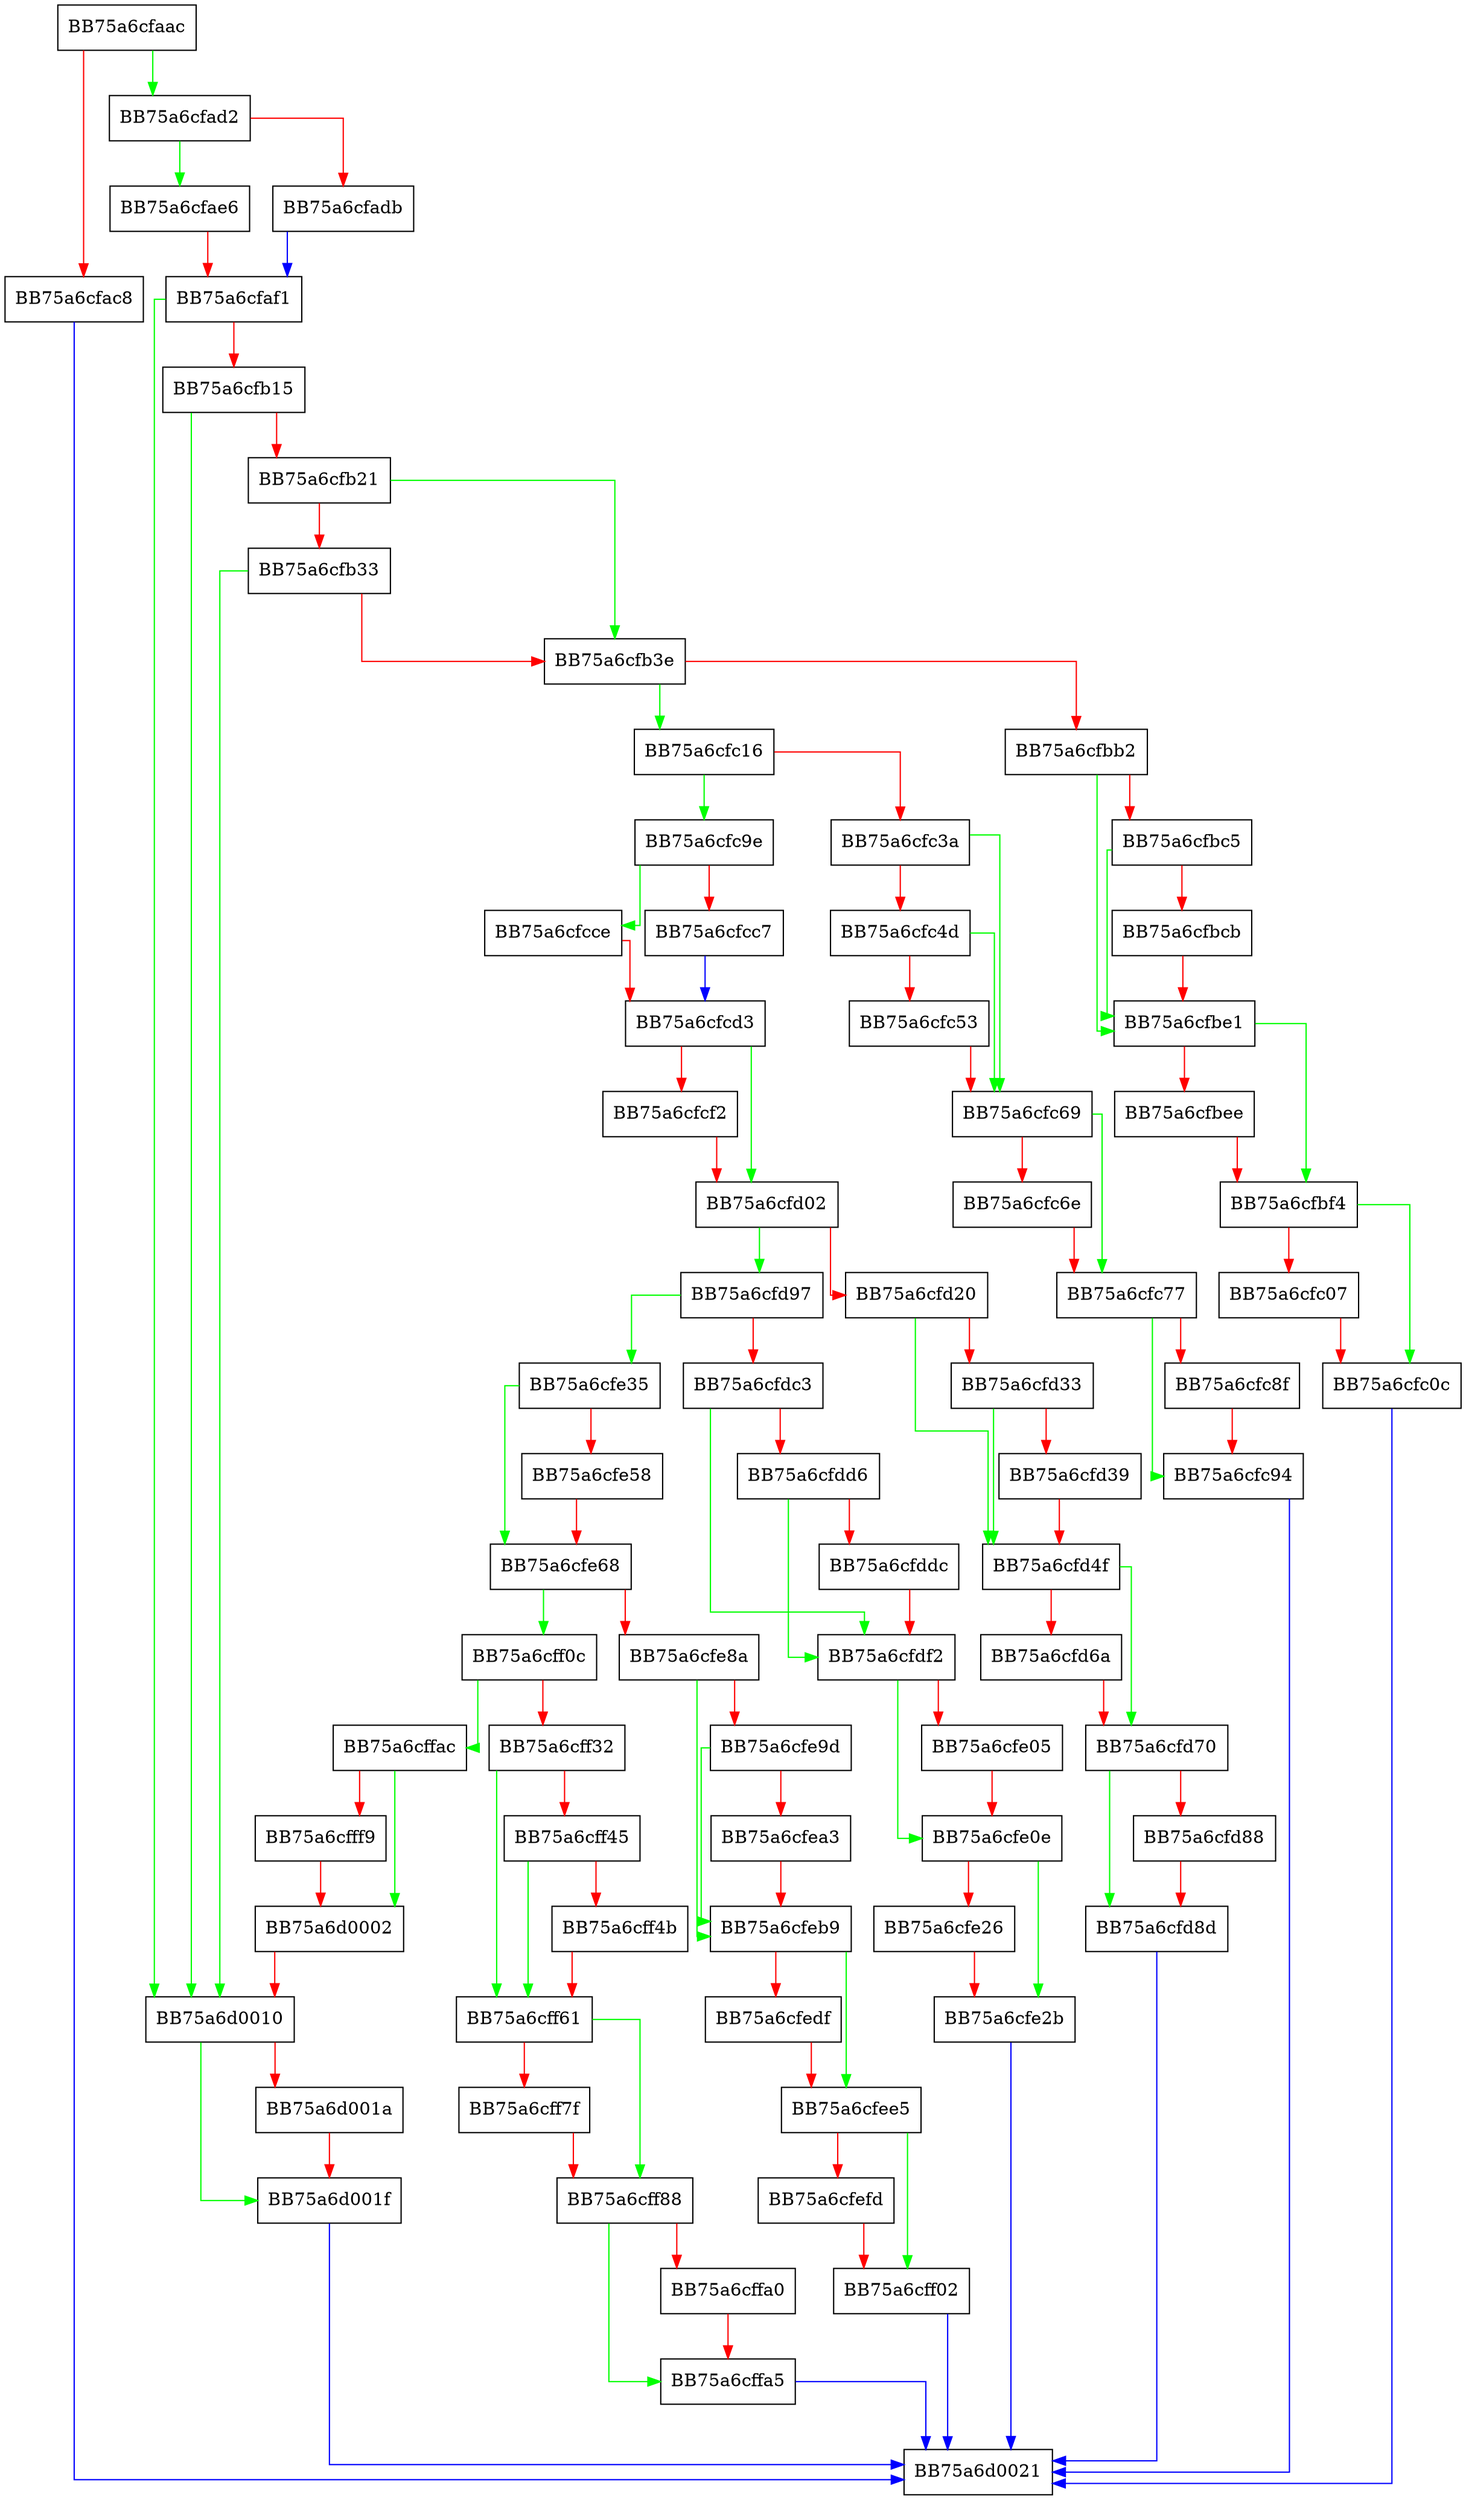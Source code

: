 digraph PersistInit {
  node [shape="box"];
  graph [splines=ortho];
  BB75a6cfaac -> BB75a6cfad2 [color="green"];
  BB75a6cfaac -> BB75a6cfac8 [color="red"];
  BB75a6cfac8 -> BB75a6d0021 [color="blue"];
  BB75a6cfad2 -> BB75a6cfae6 [color="green"];
  BB75a6cfad2 -> BB75a6cfadb [color="red"];
  BB75a6cfadb -> BB75a6cfaf1 [color="blue"];
  BB75a6cfae6 -> BB75a6cfaf1 [color="red"];
  BB75a6cfaf1 -> BB75a6d0010 [color="green"];
  BB75a6cfaf1 -> BB75a6cfb15 [color="red"];
  BB75a6cfb15 -> BB75a6d0010 [color="green"];
  BB75a6cfb15 -> BB75a6cfb21 [color="red"];
  BB75a6cfb21 -> BB75a6cfb3e [color="green"];
  BB75a6cfb21 -> BB75a6cfb33 [color="red"];
  BB75a6cfb33 -> BB75a6d0010 [color="green"];
  BB75a6cfb33 -> BB75a6cfb3e [color="red"];
  BB75a6cfb3e -> BB75a6cfc16 [color="green"];
  BB75a6cfb3e -> BB75a6cfbb2 [color="red"];
  BB75a6cfbb2 -> BB75a6cfbe1 [color="green"];
  BB75a6cfbb2 -> BB75a6cfbc5 [color="red"];
  BB75a6cfbc5 -> BB75a6cfbe1 [color="green"];
  BB75a6cfbc5 -> BB75a6cfbcb [color="red"];
  BB75a6cfbcb -> BB75a6cfbe1 [color="red"];
  BB75a6cfbe1 -> BB75a6cfbf4 [color="green"];
  BB75a6cfbe1 -> BB75a6cfbee [color="red"];
  BB75a6cfbee -> BB75a6cfbf4 [color="red"];
  BB75a6cfbf4 -> BB75a6cfc0c [color="green"];
  BB75a6cfbf4 -> BB75a6cfc07 [color="red"];
  BB75a6cfc07 -> BB75a6cfc0c [color="red"];
  BB75a6cfc0c -> BB75a6d0021 [color="blue"];
  BB75a6cfc16 -> BB75a6cfc9e [color="green"];
  BB75a6cfc16 -> BB75a6cfc3a [color="red"];
  BB75a6cfc3a -> BB75a6cfc69 [color="green"];
  BB75a6cfc3a -> BB75a6cfc4d [color="red"];
  BB75a6cfc4d -> BB75a6cfc69 [color="green"];
  BB75a6cfc4d -> BB75a6cfc53 [color="red"];
  BB75a6cfc53 -> BB75a6cfc69 [color="red"];
  BB75a6cfc69 -> BB75a6cfc77 [color="green"];
  BB75a6cfc69 -> BB75a6cfc6e [color="red"];
  BB75a6cfc6e -> BB75a6cfc77 [color="red"];
  BB75a6cfc77 -> BB75a6cfc94 [color="green"];
  BB75a6cfc77 -> BB75a6cfc8f [color="red"];
  BB75a6cfc8f -> BB75a6cfc94 [color="red"];
  BB75a6cfc94 -> BB75a6d0021 [color="blue"];
  BB75a6cfc9e -> BB75a6cfcce [color="green"];
  BB75a6cfc9e -> BB75a6cfcc7 [color="red"];
  BB75a6cfcc7 -> BB75a6cfcd3 [color="blue"];
  BB75a6cfcce -> BB75a6cfcd3 [color="red"];
  BB75a6cfcd3 -> BB75a6cfd02 [color="green"];
  BB75a6cfcd3 -> BB75a6cfcf2 [color="red"];
  BB75a6cfcf2 -> BB75a6cfd02 [color="red"];
  BB75a6cfd02 -> BB75a6cfd97 [color="green"];
  BB75a6cfd02 -> BB75a6cfd20 [color="red"];
  BB75a6cfd20 -> BB75a6cfd4f [color="green"];
  BB75a6cfd20 -> BB75a6cfd33 [color="red"];
  BB75a6cfd33 -> BB75a6cfd4f [color="green"];
  BB75a6cfd33 -> BB75a6cfd39 [color="red"];
  BB75a6cfd39 -> BB75a6cfd4f [color="red"];
  BB75a6cfd4f -> BB75a6cfd70 [color="green"];
  BB75a6cfd4f -> BB75a6cfd6a [color="red"];
  BB75a6cfd6a -> BB75a6cfd70 [color="red"];
  BB75a6cfd70 -> BB75a6cfd8d [color="green"];
  BB75a6cfd70 -> BB75a6cfd88 [color="red"];
  BB75a6cfd88 -> BB75a6cfd8d [color="red"];
  BB75a6cfd8d -> BB75a6d0021 [color="blue"];
  BB75a6cfd97 -> BB75a6cfe35 [color="green"];
  BB75a6cfd97 -> BB75a6cfdc3 [color="red"];
  BB75a6cfdc3 -> BB75a6cfdf2 [color="green"];
  BB75a6cfdc3 -> BB75a6cfdd6 [color="red"];
  BB75a6cfdd6 -> BB75a6cfdf2 [color="green"];
  BB75a6cfdd6 -> BB75a6cfddc [color="red"];
  BB75a6cfddc -> BB75a6cfdf2 [color="red"];
  BB75a6cfdf2 -> BB75a6cfe0e [color="green"];
  BB75a6cfdf2 -> BB75a6cfe05 [color="red"];
  BB75a6cfe05 -> BB75a6cfe0e [color="red"];
  BB75a6cfe0e -> BB75a6cfe2b [color="green"];
  BB75a6cfe0e -> BB75a6cfe26 [color="red"];
  BB75a6cfe26 -> BB75a6cfe2b [color="red"];
  BB75a6cfe2b -> BB75a6d0021 [color="blue"];
  BB75a6cfe35 -> BB75a6cfe68 [color="green"];
  BB75a6cfe35 -> BB75a6cfe58 [color="red"];
  BB75a6cfe58 -> BB75a6cfe68 [color="red"];
  BB75a6cfe68 -> BB75a6cff0c [color="green"];
  BB75a6cfe68 -> BB75a6cfe8a [color="red"];
  BB75a6cfe8a -> BB75a6cfeb9 [color="green"];
  BB75a6cfe8a -> BB75a6cfe9d [color="red"];
  BB75a6cfe9d -> BB75a6cfeb9 [color="green"];
  BB75a6cfe9d -> BB75a6cfea3 [color="red"];
  BB75a6cfea3 -> BB75a6cfeb9 [color="red"];
  BB75a6cfeb9 -> BB75a6cfee5 [color="green"];
  BB75a6cfeb9 -> BB75a6cfedf [color="red"];
  BB75a6cfedf -> BB75a6cfee5 [color="red"];
  BB75a6cfee5 -> BB75a6cff02 [color="green"];
  BB75a6cfee5 -> BB75a6cfefd [color="red"];
  BB75a6cfefd -> BB75a6cff02 [color="red"];
  BB75a6cff02 -> BB75a6d0021 [color="blue"];
  BB75a6cff0c -> BB75a6cffac [color="green"];
  BB75a6cff0c -> BB75a6cff32 [color="red"];
  BB75a6cff32 -> BB75a6cff61 [color="green"];
  BB75a6cff32 -> BB75a6cff45 [color="red"];
  BB75a6cff45 -> BB75a6cff61 [color="green"];
  BB75a6cff45 -> BB75a6cff4b [color="red"];
  BB75a6cff4b -> BB75a6cff61 [color="red"];
  BB75a6cff61 -> BB75a6cff88 [color="green"];
  BB75a6cff61 -> BB75a6cff7f [color="red"];
  BB75a6cff7f -> BB75a6cff88 [color="red"];
  BB75a6cff88 -> BB75a6cffa5 [color="green"];
  BB75a6cff88 -> BB75a6cffa0 [color="red"];
  BB75a6cffa0 -> BB75a6cffa5 [color="red"];
  BB75a6cffa5 -> BB75a6d0021 [color="blue"];
  BB75a6cffac -> BB75a6d0002 [color="green"];
  BB75a6cffac -> BB75a6cfff9 [color="red"];
  BB75a6cfff9 -> BB75a6d0002 [color="red"];
  BB75a6d0002 -> BB75a6d0010 [color="red"];
  BB75a6d0010 -> BB75a6d001f [color="green"];
  BB75a6d0010 -> BB75a6d001a [color="red"];
  BB75a6d001a -> BB75a6d001f [color="red"];
  BB75a6d001f -> BB75a6d0021 [color="blue"];
}